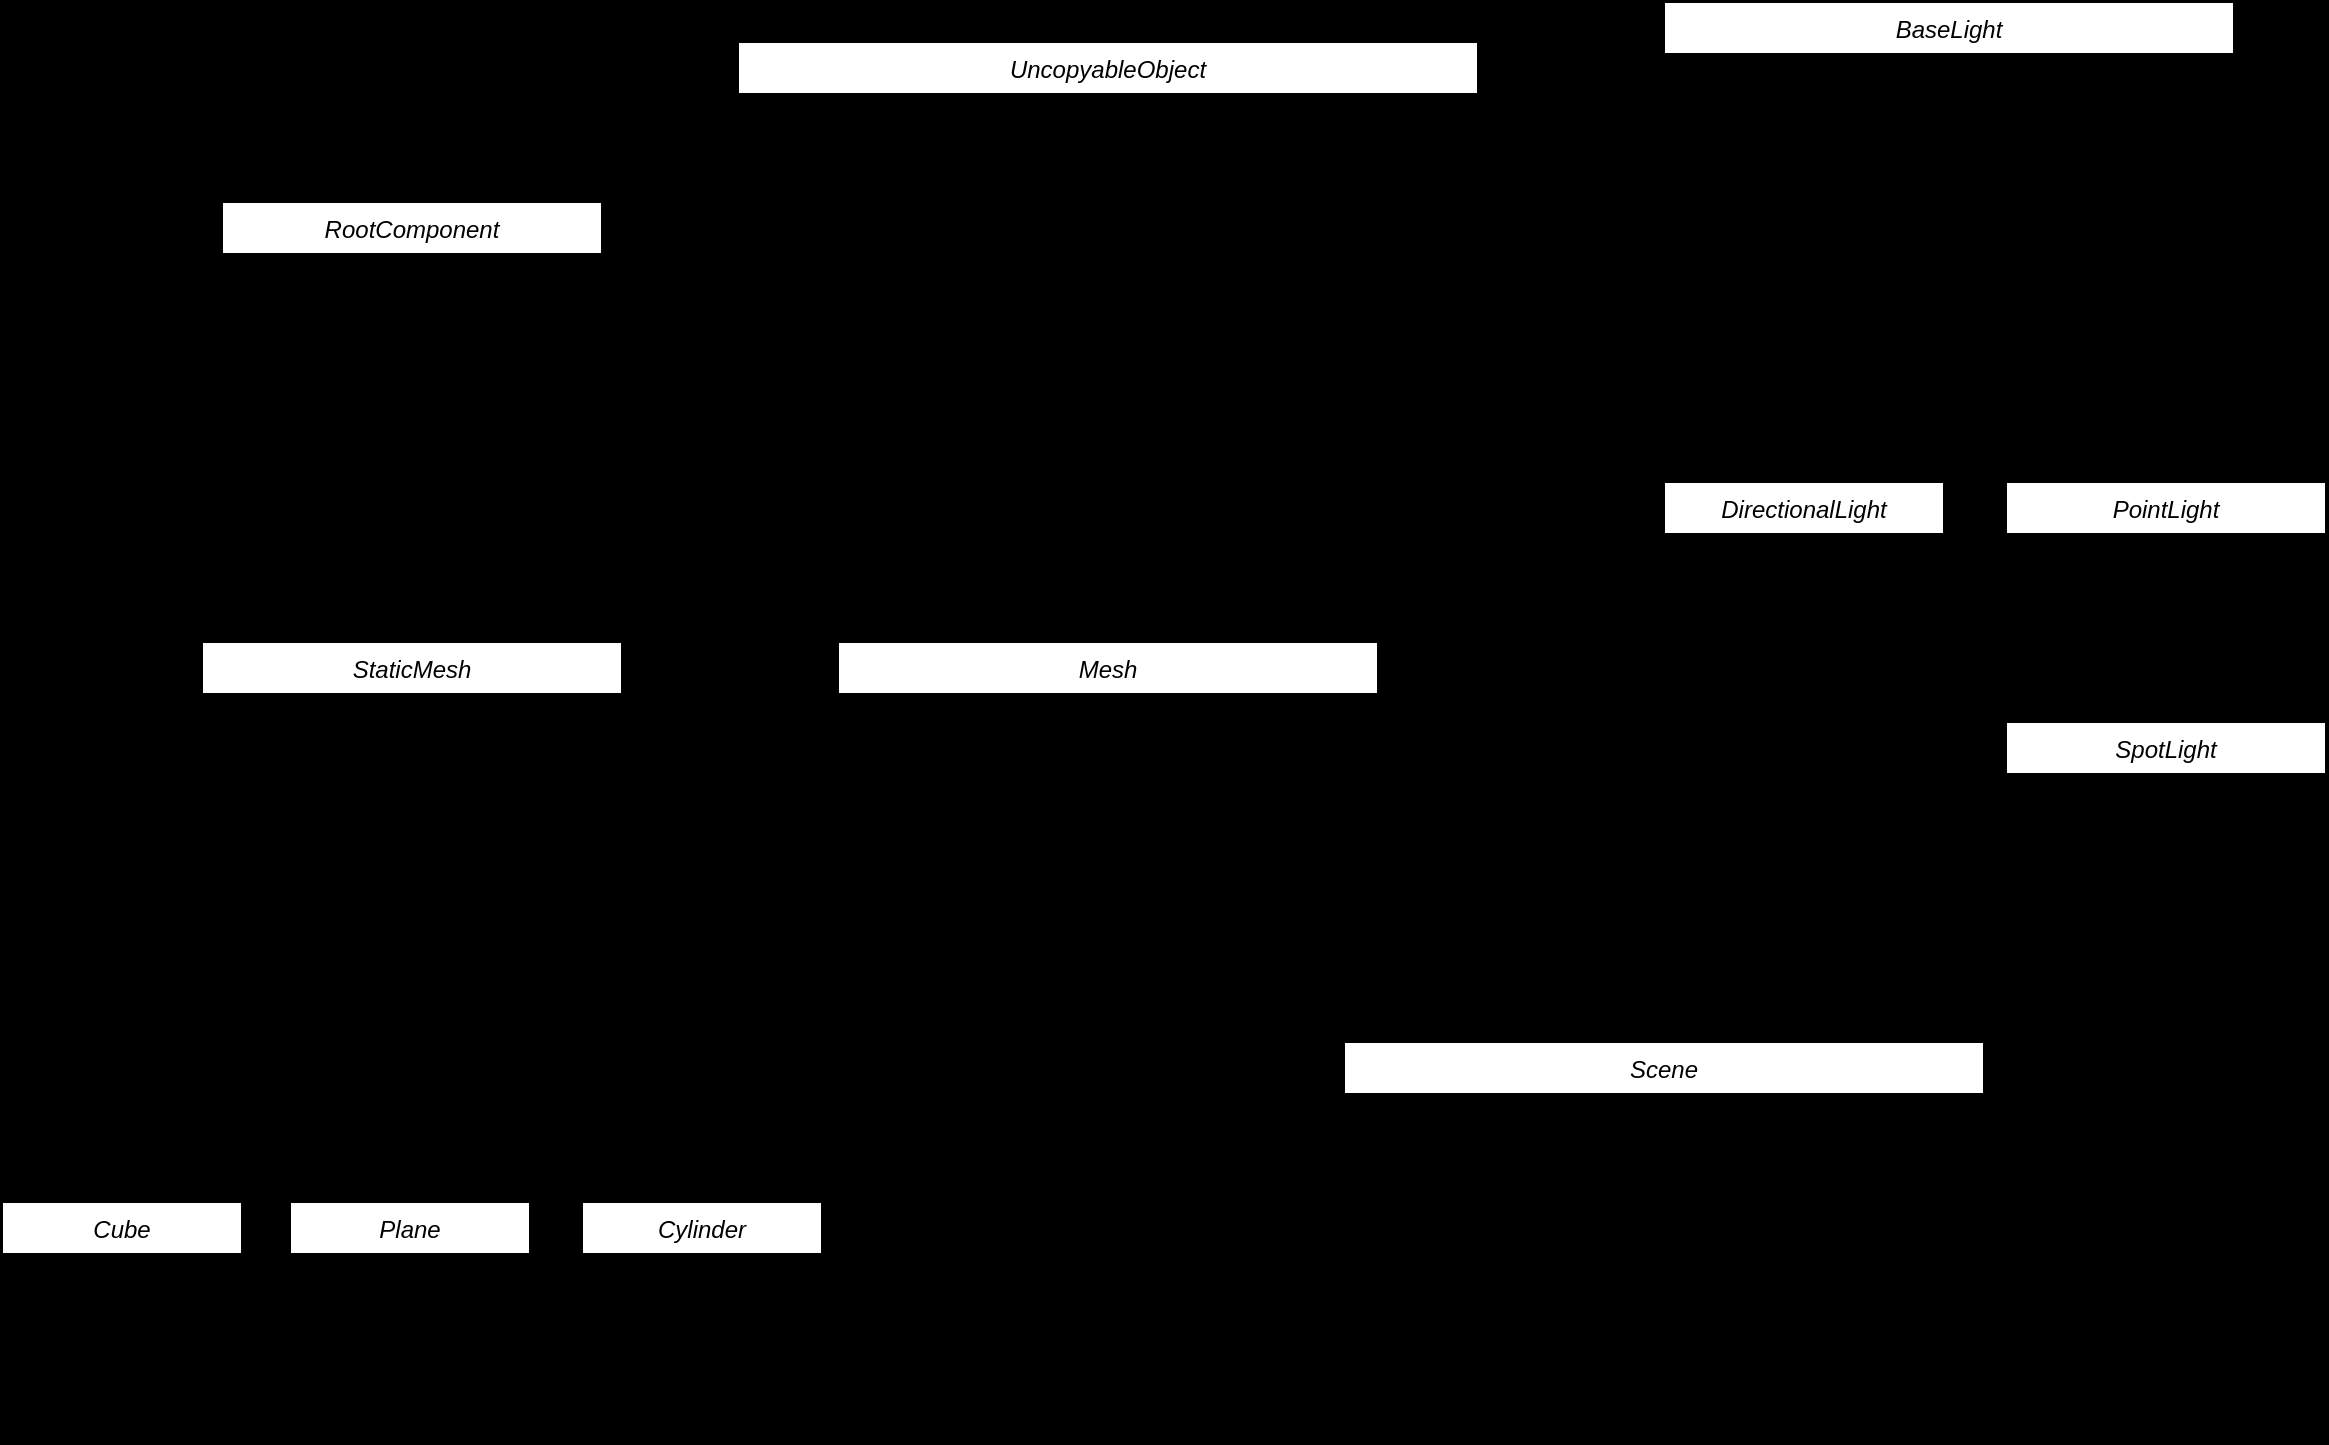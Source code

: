<mxfile version="22.1.16" type="device">
  <diagram id="C5RBs43oDa-KdzZeNtuy" name="Page-1">
    <mxGraphModel dx="1195" dy="697" grid="1" gridSize="10" guides="1" tooltips="1" connect="1" arrows="1" fold="1" page="1" pageScale="1" pageWidth="827" pageHeight="1169" background="#000000" math="0" shadow="0">
      <root>
        <mxCell id="WIyWlLk6GJQsqaUBKTNV-0" />
        <mxCell id="WIyWlLk6GJQsqaUBKTNV-1" parent="WIyWlLk6GJQsqaUBKTNV-0" />
        <mxCell id="zkfFHV4jXpPFQw0GAbJ--0" value="RootComponent" style="swimlane;fontStyle=2;align=center;verticalAlign=top;childLayout=stackLayout;horizontal=1;startSize=26;horizontalStack=0;resizeParent=1;resizeLast=0;collapsible=1;marginBottom=0;rounded=0;shadow=0;strokeWidth=1;labelBackgroundColor=none;" parent="WIyWlLk6GJQsqaUBKTNV-1" vertex="1">
          <mxGeometry x="199" y="100" width="190" height="140" as="geometry">
            <mxRectangle x="230" y="140" width="160" height="26" as="alternateBounds" />
          </mxGeometry>
        </mxCell>
        <mxCell id="zkfFHV4jXpPFQw0GAbJ--5" value="Vec3f     position;&#xa;Vec3f     scaling;&#xa;Vec3f     rotationAxis;&#xa;float       rotationAngle;&#xa;&#xa;const Mat4f GetModel() const;&#xa;" style="text;align=left;verticalAlign=top;spacingLeft=4;spacingRight=4;overflow=hidden;rotatable=0;points=[[0,0.5],[1,0.5]];portConstraint=eastwest;labelBackgroundColor=none;fontStyle=0" parent="zkfFHV4jXpPFQw0GAbJ--0" vertex="1">
          <mxGeometry y="26" width="190" height="104" as="geometry" />
        </mxCell>
        <mxCell id="VX4J2hYiV2q1IgPwRDaM-2" value="Mesh" style="swimlane;fontStyle=2;align=center;verticalAlign=top;childLayout=stackLayout;horizontal=1;startSize=26;horizontalStack=0;resizeParent=1;resizeLast=0;collapsible=1;marginBottom=0;rounded=0;shadow=0;strokeWidth=1;labelBackgroundColor=none;" parent="WIyWlLk6GJQsqaUBKTNV-1" vertex="1">
          <mxGeometry x="507" y="320" width="270" height="140" as="geometry">
            <mxRectangle x="230" y="140" width="160" height="26" as="alternateBounds" />
          </mxGeometry>
        </mxCell>
        <mxCell id="VX4J2hYiV2q1IgPwRDaM-11" value="void InitMesh(VAData&amp;, VAConfig&amp;);&#xa;void DestroyMesh();&#xa;void Draw(class Shader*, const Mat4f&amp;);&#xa;&#xa;VertexArray vertexArray;&#xa;class Texture2D* diffuse;&#xa;class Texture2D* specular;" style="text;align=left;verticalAlign=top;spacingLeft=4;spacingRight=4;overflow=hidden;rotatable=0;points=[[0,0.5],[1,0.5]];portConstraint=eastwest;labelBackgroundColor=none;" parent="VX4J2hYiV2q1IgPwRDaM-2" vertex="1">
          <mxGeometry y="26" width="270" height="104" as="geometry" />
        </mxCell>
        <mxCell id="VX4J2hYiV2q1IgPwRDaM-4" value="StaticMesh" style="swimlane;fontStyle=2;align=center;verticalAlign=top;childLayout=stackLayout;horizontal=1;startSize=26;horizontalStack=0;resizeParent=1;resizeLast=0;collapsible=1;marginBottom=0;rounded=0;shadow=0;strokeWidth=1;labelBackgroundColor=none;" parent="WIyWlLk6GJQsqaUBKTNV-1" vertex="1">
          <mxGeometry x="189" y="320" width="210" height="170" as="geometry">
            <mxRectangle x="230" y="140" width="160" height="26" as="alternateBounds" />
          </mxGeometry>
        </mxCell>
        <mxCell id="VX4J2hYiV2q1IgPwRDaM-12" value="StaticMesh(Path objFilePath);&#xa;void SetMeshes(uint32_t nMeshes);&#xa;void Draw(class Shader* shader);&#xa;void DestroyStaticMesh();&#xa;Mesh* GetMesh(uint32_t i);&#xa;&#xa;UniquePointer&lt;Mesh[]&gt; _meshBuffer;&#xa;uint32_t _nMeshes;" style="text;align=left;verticalAlign=top;spacingLeft=4;spacingRight=4;overflow=hidden;rotatable=0;points=[[0,0.5],[1,0.5]];portConstraint=eastwest;labelBackgroundColor=none;" parent="VX4J2hYiV2q1IgPwRDaM-4" vertex="1">
          <mxGeometry y="26" width="210" height="124" as="geometry" />
        </mxCell>
        <mxCell id="VX4J2hYiV2q1IgPwRDaM-15" value="Cube" style="swimlane;fontStyle=2;align=center;verticalAlign=top;childLayout=stackLayout;horizontal=1;startSize=26;horizontalStack=0;resizeParent=1;resizeLast=0;collapsible=1;marginBottom=0;rounded=0;shadow=0;strokeWidth=1;labelBackgroundColor=none;" parent="WIyWlLk6GJQsqaUBKTNV-1" vertex="1">
          <mxGeometry x="89" y="600" width="120" height="80" as="geometry">
            <mxRectangle x="230" y="140" width="160" height="26" as="alternateBounds" />
          </mxGeometry>
        </mxCell>
        <mxCell id="VX4J2hYiV2q1IgPwRDaM-17" value="Plane" style="swimlane;fontStyle=2;align=center;verticalAlign=top;childLayout=stackLayout;horizontal=1;startSize=26;horizontalStack=0;resizeParent=1;resizeLast=0;collapsible=1;marginBottom=0;rounded=0;shadow=0;strokeWidth=1;labelBackgroundColor=none;" parent="WIyWlLk6GJQsqaUBKTNV-1" vertex="1">
          <mxGeometry x="233" y="600" width="120" height="80" as="geometry">
            <mxRectangle x="230" y="140" width="160" height="26" as="alternateBounds" />
          </mxGeometry>
        </mxCell>
        <mxCell id="VX4J2hYiV2q1IgPwRDaM-19" value="Cylinder" style="swimlane;fontStyle=2;align=center;verticalAlign=top;childLayout=stackLayout;horizontal=1;startSize=26;horizontalStack=0;resizeParent=1;resizeLast=0;collapsible=1;marginBottom=0;rounded=0;shadow=0;strokeWidth=1;labelBackgroundColor=none;" parent="WIyWlLk6GJQsqaUBKTNV-1" vertex="1">
          <mxGeometry x="379" y="600" width="120" height="80" as="geometry">
            <mxRectangle x="230" y="140" width="160" height="26" as="alternateBounds" />
          </mxGeometry>
        </mxCell>
        <mxCell id="VX4J2hYiV2q1IgPwRDaM-27" value="UncopyableObject" style="swimlane;fontStyle=2;align=center;verticalAlign=top;childLayout=stackLayout;horizontal=1;startSize=26;horizontalStack=0;resizeParent=1;resizeLast=0;collapsible=1;marginBottom=0;rounded=0;shadow=0;strokeWidth=1;labelBackgroundColor=none;" parent="WIyWlLk6GJQsqaUBKTNV-1" vertex="1">
          <mxGeometry x="457" y="20" width="370" height="120" as="geometry">
            <mxRectangle x="230" y="140" width="160" height="26" as="alternateBounds" />
          </mxGeometry>
        </mxCell>
        <mxCell id="VX4J2hYiV2q1IgPwRDaM-28" value="UncopyableObject()    = default;&#xa;~UncopyableObject()  = default;&#xa;&#xa;UncopyableObject(const UncopyableObject&amp;) = delete;&#xa;UncopyableObject&amp; operator=(const UncopyableObject&amp;) = delete; " style="text;align=left;verticalAlign=top;spacingLeft=4;spacingRight=4;overflow=hidden;rotatable=0;points=[[0,0.5],[1,0.5]];portConstraint=eastwest;labelBackgroundColor=none;" parent="VX4J2hYiV2q1IgPwRDaM-27" vertex="1">
          <mxGeometry y="26" width="370" height="84" as="geometry" />
        </mxCell>
        <mxCell id="VX4J2hYiV2q1IgPwRDaM-32" value="" style="endArrow=classic;html=1;rounded=0;entryX=0.5;entryY=1;entryDx=0;entryDy=0;exitX=0.5;exitY=0;exitDx=0;exitDy=0;labelBackgroundColor=none;fontColor=default;" parent="WIyWlLk6GJQsqaUBKTNV-1" source="VX4J2hYiV2q1IgPwRDaM-2" target="VX4J2hYiV2q1IgPwRDaM-27" edge="1">
          <mxGeometry width="50" height="50" relative="1" as="geometry">
            <mxPoint x="480" y="270" as="sourcePoint" />
            <mxPoint x="530" y="220" as="targetPoint" />
          </mxGeometry>
        </mxCell>
        <mxCell id="F4sqLFaat0CshETrvwwI-0" value="" style="endArrow=classic;html=1;rounded=0;entryX=0.5;entryY=1;entryDx=0;entryDy=0;exitX=0.5;exitY=0;exitDx=0;exitDy=0;labelBackgroundColor=none;fontColor=default;" parent="WIyWlLk6GJQsqaUBKTNV-1" source="VX4J2hYiV2q1IgPwRDaM-4" target="zkfFHV4jXpPFQw0GAbJ--0" edge="1">
          <mxGeometry width="50" height="50" relative="1" as="geometry">
            <mxPoint x="250" y="270" as="sourcePoint" />
            <mxPoint x="300" y="220" as="targetPoint" />
          </mxGeometry>
        </mxCell>
        <mxCell id="F0kH9TImWdhdkwR8H8IY-5" value="BaseLight" style="swimlane;fontStyle=2;align=center;verticalAlign=top;childLayout=stackLayout;horizontal=1;startSize=26;horizontalStack=0;resizeParent=1;resizeLast=0;collapsible=1;marginBottom=0;rounded=0;shadow=0;strokeWidth=1;labelBackgroundColor=none;" vertex="1" parent="WIyWlLk6GJQsqaUBKTNV-1">
          <mxGeometry x="920" width="285" height="160" as="geometry">
            <mxRectangle x="230" y="140" width="160" height="26" as="alternateBounds" />
          </mxGeometry>
        </mxCell>
        <mxCell id="F0kH9TImWdhdkwR8H8IY-10" value="BaseLight(const char*);&#xa;virtual void RenderLight(class Shader*) = 0;&#xa;&#xa;Vec3f color;    &#xa;float ambient;  &#xa;float diffuse;  &#xa;float specular; &#xa;String uniformName;" style="text;align=left;verticalAlign=top;spacingLeft=4;spacingRight=4;overflow=hidden;rotatable=0;points=[[0,0.5],[1,0.5]];portConstraint=eastwest;labelBackgroundColor=none;" vertex="1" parent="F0kH9TImWdhdkwR8H8IY-5">
          <mxGeometry y="26" width="285" height="124" as="geometry" />
        </mxCell>
        <mxCell id="F0kH9TImWdhdkwR8H8IY-12" value="DirectionalLight" style="swimlane;fontStyle=2;align=center;verticalAlign=top;childLayout=stackLayout;horizontal=1;startSize=26;horizontalStack=0;resizeParent=1;resizeLast=0;collapsible=1;marginBottom=0;rounded=0;shadow=0;strokeWidth=1;labelBackgroundColor=none;" vertex="1" parent="WIyWlLk6GJQsqaUBKTNV-1">
          <mxGeometry x="920" y="240" width="140" height="80" as="geometry">
            <mxRectangle x="230" y="140" width="160" height="26" as="alternateBounds" />
          </mxGeometry>
        </mxCell>
        <mxCell id="F0kH9TImWdhdkwR8H8IY-13" value="Vec3f direction;" style="text;align=left;verticalAlign=top;spacingLeft=4;spacingRight=4;overflow=hidden;rotatable=0;points=[[0,0.5],[1,0.5]];portConstraint=eastwest;labelBackgroundColor=none;" vertex="1" parent="F0kH9TImWdhdkwR8H8IY-12">
          <mxGeometry y="26" width="140" height="34" as="geometry" />
        </mxCell>
        <mxCell id="F0kH9TImWdhdkwR8H8IY-14" value="" style="endArrow=classic;html=1;rounded=0;exitX=0.5;exitY=0;exitDx=0;exitDy=0;entryX=0.25;entryY=1;entryDx=0;entryDy=0;" edge="1" parent="WIyWlLk6GJQsqaUBKTNV-1" source="F0kH9TImWdhdkwR8H8IY-12" target="F0kH9TImWdhdkwR8H8IY-5">
          <mxGeometry width="50" height="50" relative="1" as="geometry">
            <mxPoint x="860" y="560" as="sourcePoint" />
            <mxPoint x="910" y="510" as="targetPoint" />
          </mxGeometry>
        </mxCell>
        <mxCell id="F0kH9TImWdhdkwR8H8IY-15" value="" style="endArrow=classic;html=1;rounded=0;exitX=0;exitY=0.5;exitDx=0;exitDy=0;entryX=1;entryY=0.5;entryDx=0;entryDy=0;" edge="1" parent="WIyWlLk6GJQsqaUBKTNV-1" source="F0kH9TImWdhdkwR8H8IY-10" target="VX4J2hYiV2q1IgPwRDaM-28">
          <mxGeometry width="50" height="50" relative="1" as="geometry">
            <mxPoint x="940" y="100" as="sourcePoint" />
            <mxPoint x="990" y="50" as="targetPoint" />
          </mxGeometry>
        </mxCell>
        <mxCell id="F0kH9TImWdhdkwR8H8IY-16" value="PointLight" style="swimlane;fontStyle=2;align=center;verticalAlign=top;childLayout=stackLayout;horizontal=1;startSize=26;horizontalStack=0;resizeParent=1;resizeLast=0;collapsible=1;marginBottom=0;rounded=0;shadow=0;strokeWidth=1;labelBackgroundColor=none;" vertex="1" parent="WIyWlLk6GJQsqaUBKTNV-1">
          <mxGeometry x="1091" y="240" width="160" height="80" as="geometry">
            <mxRectangle x="230" y="140" width="160" height="26" as="alternateBounds" />
          </mxGeometry>
        </mxCell>
        <mxCell id="F0kH9TImWdhdkwR8H8IY-17" value="Vec3f position;&#xa;Attenuation attenuation;" style="text;align=left;verticalAlign=top;spacingLeft=4;spacingRight=4;overflow=hidden;rotatable=0;points=[[0,0.5],[1,0.5]];portConstraint=eastwest;labelBackgroundColor=none;" vertex="1" parent="F0kH9TImWdhdkwR8H8IY-16">
          <mxGeometry y="26" width="160" height="44" as="geometry" />
        </mxCell>
        <mxCell id="F0kH9TImWdhdkwR8H8IY-18" value="SpotLight" style="swimlane;fontStyle=2;align=center;verticalAlign=top;childLayout=stackLayout;horizontal=1;startSize=26;horizontalStack=0;resizeParent=1;resizeLast=0;collapsible=1;marginBottom=0;rounded=0;shadow=0;strokeWidth=1;labelBackgroundColor=none;" vertex="1" parent="WIyWlLk6GJQsqaUBKTNV-1">
          <mxGeometry x="1091" y="360" width="160" height="80" as="geometry">
            <mxRectangle x="230" y="140" width="160" height="26" as="alternateBounds" />
          </mxGeometry>
        </mxCell>
        <mxCell id="F0kH9TImWdhdkwR8H8IY-19" value="Vec3f direction;&#xa;float cutOff; " style="text;align=left;verticalAlign=top;spacingLeft=4;spacingRight=4;overflow=hidden;rotatable=0;points=[[0,0.5],[1,0.5]];portConstraint=eastwest;labelBackgroundColor=none;" vertex="1" parent="F0kH9TImWdhdkwR8H8IY-18">
          <mxGeometry y="26" width="160" height="44" as="geometry" />
        </mxCell>
        <mxCell id="F0kH9TImWdhdkwR8H8IY-21" value="" style="endArrow=classic;html=1;rounded=0;exitX=0.5;exitY=0;exitDx=0;exitDy=0;entryX=0.5;entryY=1;entryDx=0;entryDy=0;" edge="1" parent="WIyWlLk6GJQsqaUBKTNV-1" source="F0kH9TImWdhdkwR8H8IY-18" target="F0kH9TImWdhdkwR8H8IY-16">
          <mxGeometry width="50" height="50" relative="1" as="geometry">
            <mxPoint x="1280" y="430" as="sourcePoint" />
            <mxPoint x="1330" y="380" as="targetPoint" />
          </mxGeometry>
        </mxCell>
        <mxCell id="F0kH9TImWdhdkwR8H8IY-22" value="" style="endArrow=classic;html=1;rounded=0;entryX=0.25;entryY=1;entryDx=0;entryDy=0;exitX=0.5;exitY=0;exitDx=0;exitDy=0;labelBackgroundColor=none;fontColor=default;" edge="1" parent="WIyWlLk6GJQsqaUBKTNV-1" target="VX4J2hYiV2q1IgPwRDaM-27">
          <mxGeometry width="50" height="50" relative="1" as="geometry">
            <mxPoint x="360" y="320" as="sourcePoint" />
            <mxPoint x="360" y="140" as="targetPoint" />
            <Array as="points">
              <mxPoint x="360" y="280" />
              <mxPoint x="550" y="280" />
              <mxPoint x="550" y="200" />
            </Array>
          </mxGeometry>
        </mxCell>
        <mxCell id="F0kH9TImWdhdkwR8H8IY-23" value="" style="endArrow=classic;html=1;rounded=0;entryX=0.5;entryY=1;entryDx=0;entryDy=0;exitX=0.5;exitY=0;exitDx=0;exitDy=0;" edge="1" parent="WIyWlLk6GJQsqaUBKTNV-1" source="VX4J2hYiV2q1IgPwRDaM-17" target="VX4J2hYiV2q1IgPwRDaM-4">
          <mxGeometry width="50" height="50" relative="1" as="geometry">
            <mxPoint x="260" y="620" as="sourcePoint" />
            <mxPoint x="310" y="570" as="targetPoint" />
          </mxGeometry>
        </mxCell>
        <mxCell id="F0kH9TImWdhdkwR8H8IY-25" value="" style="endArrow=none;html=1;rounded=0;exitX=0.5;exitY=0;exitDx=0;exitDy=0;entryX=0.5;entryY=0;entryDx=0;entryDy=0;" edge="1" parent="WIyWlLk6GJQsqaUBKTNV-1" source="VX4J2hYiV2q1IgPwRDaM-15" target="VX4J2hYiV2q1IgPwRDaM-19">
          <mxGeometry width="50" height="50" relative="1" as="geometry">
            <mxPoint x="148" y="600" as="sourcePoint" />
            <mxPoint x="198" y="550" as="targetPoint" />
            <Array as="points">
              <mxPoint x="149" y="560" />
              <mxPoint x="439" y="560" />
            </Array>
          </mxGeometry>
        </mxCell>
        <mxCell id="F0kH9TImWdhdkwR8H8IY-26" value="" style="endArrow=classic;html=1;rounded=0;exitX=0.5;exitY=0;exitDx=0;exitDy=0;entryX=0.75;entryY=1;entryDx=0;entryDy=0;" edge="1" parent="WIyWlLk6GJQsqaUBKTNV-1" source="F0kH9TImWdhdkwR8H8IY-16" target="F0kH9TImWdhdkwR8H8IY-5">
          <mxGeometry width="50" height="50" relative="1" as="geometry">
            <mxPoint x="1140" y="240" as="sourcePoint" />
            <mxPoint x="1190" y="190" as="targetPoint" />
            <Array as="points">
              <mxPoint x="1171" y="200" />
              <mxPoint x="1134" y="200" />
            </Array>
          </mxGeometry>
        </mxCell>
        <mxCell id="F0kH9TImWdhdkwR8H8IY-27" value="Scene" style="swimlane;fontStyle=2;align=center;verticalAlign=top;childLayout=stackLayout;horizontal=1;startSize=26;horizontalStack=0;resizeParent=1;resizeLast=0;collapsible=1;marginBottom=0;rounded=0;shadow=0;strokeWidth=1;labelBackgroundColor=none;" vertex="1" parent="WIyWlLk6GJQsqaUBKTNV-1">
          <mxGeometry x="760" y="520" width="320" height="200" as="geometry">
            <mxRectangle x="230" y="140" width="160" height="26" as="alternateBounds" />
          </mxGeometry>
        </mxCell>
        <mxCell id="F0kH9TImWdhdkwR8H8IY-28" value="void DrawScene(class Shader* shader);&#xa;&#xa;void AddStaticMesh(class StaticMesh* staticMesh);&#xa;void AddPointLight(class PointLight* pointLight);&#xa;&#xa;class DirectionalLight* directionalLight;&#xa;Vector&lt;class StaticMesh*&gt; meshes;&#xa;Vector&lt;class PointLight*&gt;    pointLights;" style="text;align=left;verticalAlign=top;spacingLeft=4;spacingRight=4;overflow=hidden;rotatable=0;points=[[0,0.5],[1,0.5]];portConstraint=eastwest;labelBackgroundColor=none;" vertex="1" parent="F0kH9TImWdhdkwR8H8IY-27">
          <mxGeometry y="26" width="320" height="130" as="geometry" />
        </mxCell>
        <mxCell id="F0kH9TImWdhdkwR8H8IY-34" value="" style="endArrow=classic;html=1;rounded=0;exitX=0.25;exitY=0;exitDx=0;exitDy=0;entryX=0.75;entryY=1;entryDx=0;entryDy=0;" edge="1" parent="WIyWlLk6GJQsqaUBKTNV-1" source="F0kH9TImWdhdkwR8H8IY-27" target="VX4J2hYiV2q1IgPwRDaM-27">
          <mxGeometry width="50" height="50" relative="1" as="geometry">
            <mxPoint x="860" y="480" as="sourcePoint" />
            <mxPoint x="910" y="430" as="targetPoint" />
            <Array as="points">
              <mxPoint x="840" y="200" />
              <mxPoint x="735" y="200" />
            </Array>
          </mxGeometry>
        </mxCell>
      </root>
    </mxGraphModel>
  </diagram>
</mxfile>
